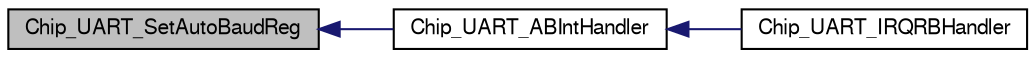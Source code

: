 digraph "Chip_UART_SetAutoBaudReg"
{
  edge [fontname="FreeSans",fontsize="10",labelfontname="FreeSans",labelfontsize="10"];
  node [fontname="FreeSans",fontsize="10",shape=record];
  rankdir="LR";
  Node1 [label="Chip_UART_SetAutoBaudReg",height=0.2,width=0.4,color="black", fillcolor="grey75", style="filled", fontcolor="black"];
  Node1 -> Node2 [dir="back",color="midnightblue",fontsize="10",style="solid"];
  Node2 [label="Chip_UART_ABIntHandler",height=0.2,width=0.4,color="black", fillcolor="white", style="filled",URL="$uart__17xx__40xx_8c.html#a250da66117563793dbcdb06b6c8b9bd9"];
  Node2 -> Node3 [dir="back",color="midnightblue",fontsize="10",style="solid"];
  Node3 [label="Chip_UART_IRQRBHandler",height=0.2,width=0.4,color="black", fillcolor="white", style="filled",URL="$group__UART__17XX__40XX.html#ga8ab537af48951658e60af145690b656e",tooltip="UART receive/transmit interrupt handler for ring buffers. "];
}
